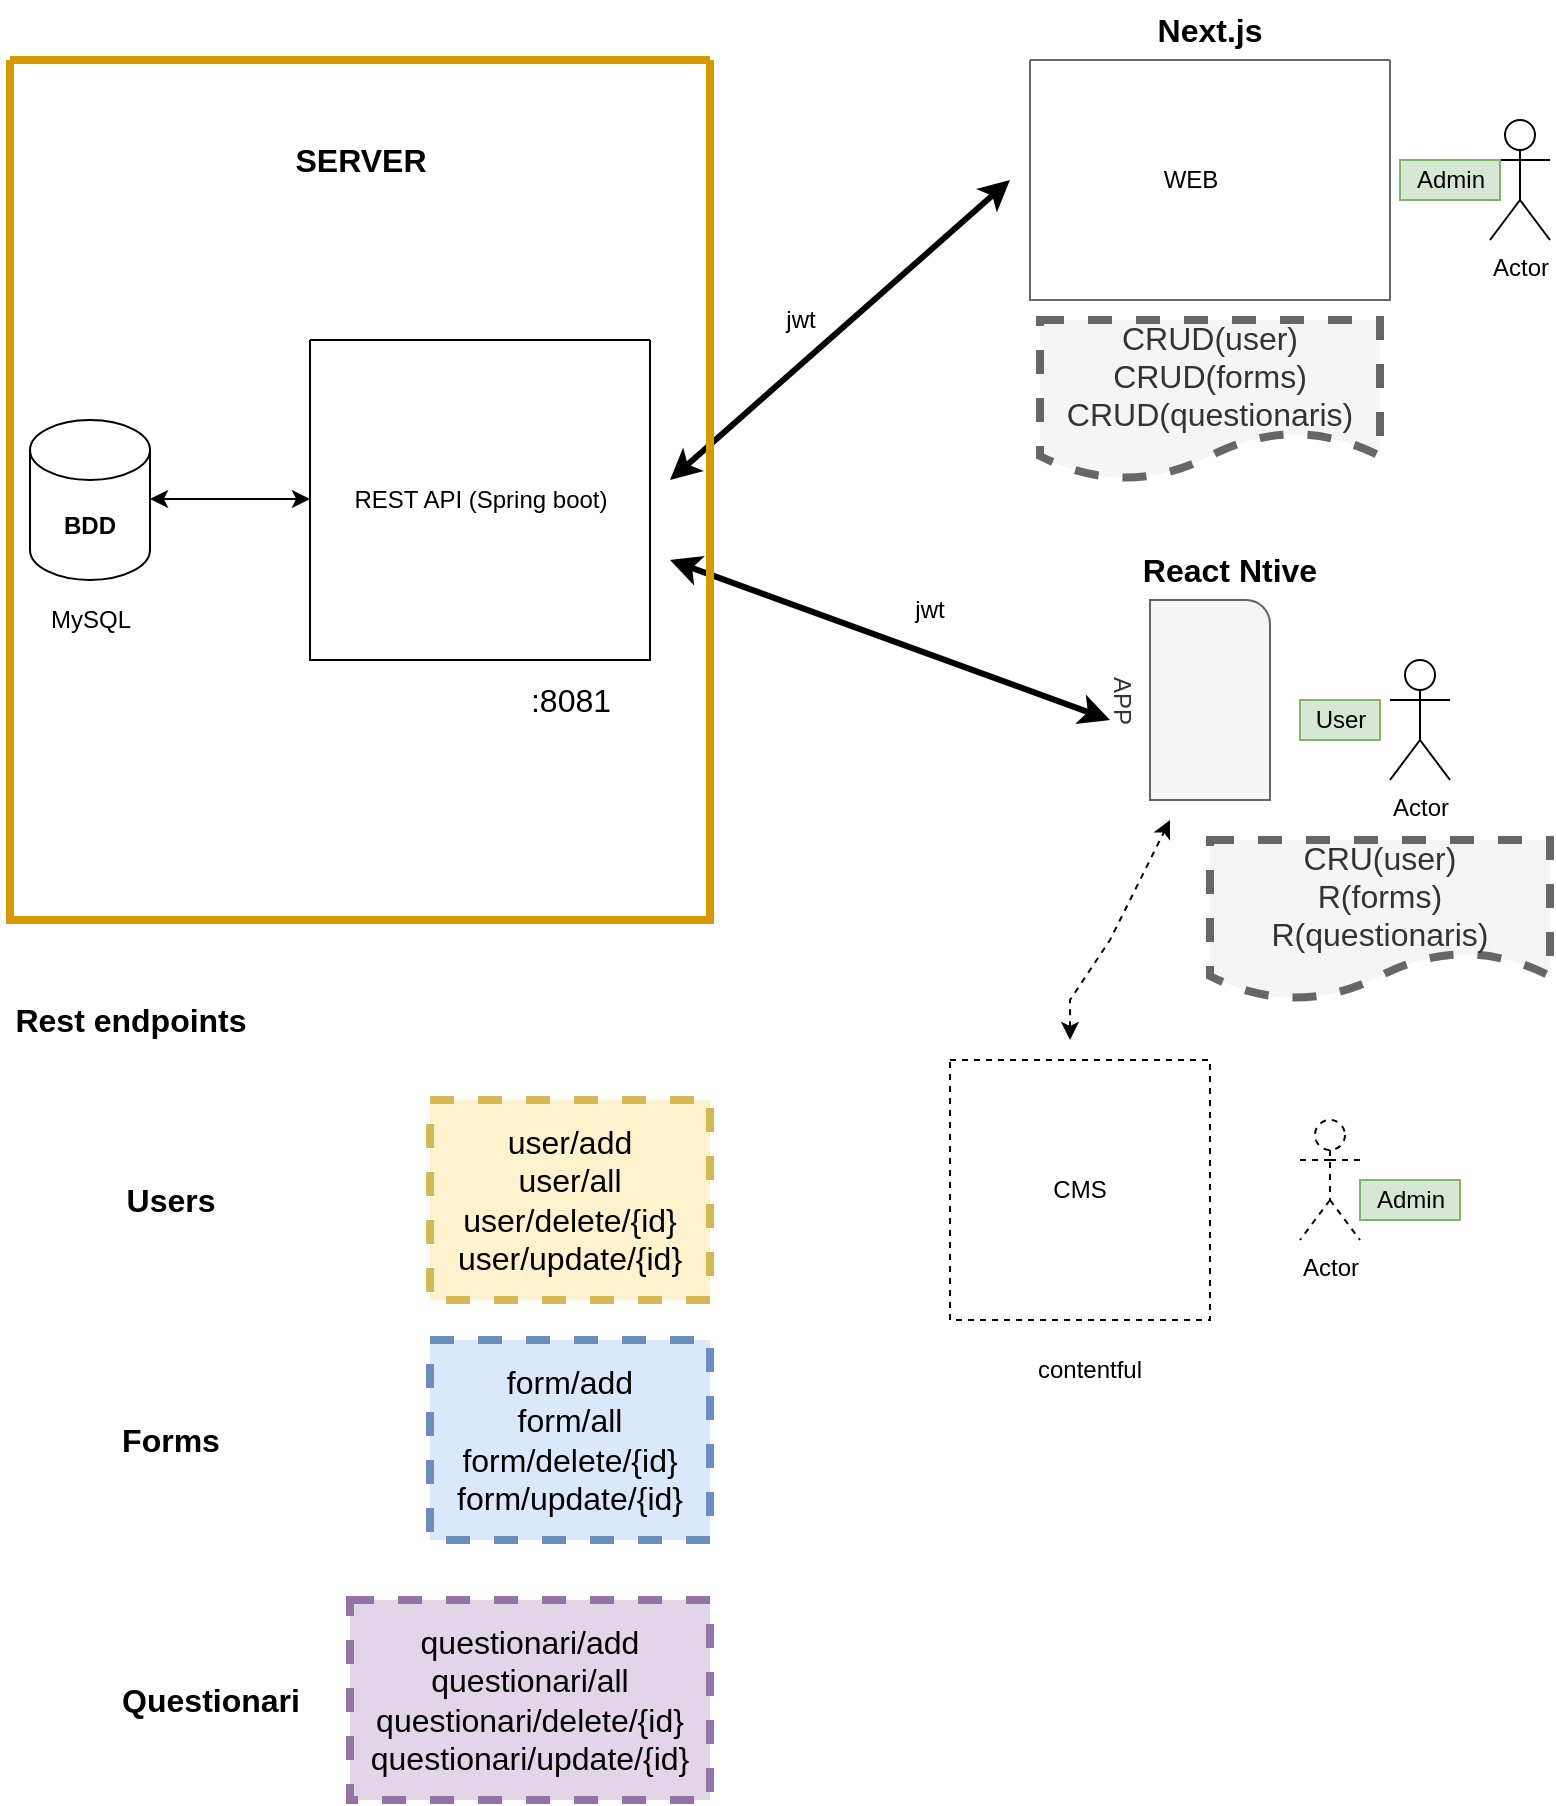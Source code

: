 <mxfile version="20.0.1" type="github">
  <diagram id="4jDcUSaSlemddiHzjxZr" name="Page-1">
    <mxGraphModel dx="1171" dy="786" grid="1" gridSize="10" guides="1" tooltips="1" connect="1" arrows="1" fold="1" page="1" pageScale="1" pageWidth="827" pageHeight="1169" math="0" shadow="0">
      <root>
        <mxCell id="0" />
        <mxCell id="1" parent="0" />
        <mxCell id="Z8KrhSS5ICCvX1Cq2tPb-1" value="" style="swimlane;startSize=0;" vertex="1" parent="1">
          <mxGeometry x="180" y="180" width="170" height="160" as="geometry" />
        </mxCell>
        <mxCell id="Z8KrhSS5ICCvX1Cq2tPb-5" value="REST API (Spring boot)" style="text;html=1;align=center;verticalAlign=middle;resizable=0;points=[];autosize=1;strokeColor=none;fillColor=none;" vertex="1" parent="Z8KrhSS5ICCvX1Cq2tPb-1">
          <mxGeometry x="15" y="70" width="140" height="20" as="geometry" />
        </mxCell>
        <mxCell id="Z8KrhSS5ICCvX1Cq2tPb-2" value="&lt;b&gt;BDD&lt;/b&gt;" style="shape=cylinder3;whiteSpace=wrap;html=1;boundedLbl=1;backgroundOutline=1;size=15;" vertex="1" parent="1">
          <mxGeometry x="40" y="220" width="60" height="80" as="geometry" />
        </mxCell>
        <mxCell id="Z8KrhSS5ICCvX1Cq2tPb-4" value="" style="endArrow=classic;startArrow=classic;html=1;rounded=0;" edge="1" parent="1">
          <mxGeometry width="50" height="50" relative="1" as="geometry">
            <mxPoint x="100" y="259.5" as="sourcePoint" />
            <mxPoint x="180" y="259.5" as="targetPoint" />
            <Array as="points">
              <mxPoint x="140" y="259.5" />
            </Array>
          </mxGeometry>
        </mxCell>
        <mxCell id="Z8KrhSS5ICCvX1Cq2tPb-6" value="" style="swimlane;startSize=0;fillColor=default;strokeColor=#666666;fontColor=#333333;gradientColor=none;" vertex="1" parent="1">
          <mxGeometry x="540" y="40" width="180" height="120" as="geometry" />
        </mxCell>
        <mxCell id="Z8KrhSS5ICCvX1Cq2tPb-7" value="WEB" style="text;html=1;align=center;verticalAlign=middle;resizable=0;points=[];autosize=1;strokeColor=none;fillColor=none;" vertex="1" parent="Z8KrhSS5ICCvX1Cq2tPb-6">
          <mxGeometry x="60" y="50" width="40" height="20" as="geometry" />
        </mxCell>
        <mxCell id="Z8KrhSS5ICCvX1Cq2tPb-10" value="APP" style="verticalLabelPosition=bottom;verticalAlign=top;html=1;shape=mxgraph.basic.corner_round_rect;dx=6;rotation=90;fillColor=#f5f5f5;fontColor=#333333;strokeColor=#666666;" vertex="1" parent="1">
          <mxGeometry x="580" y="330" width="100" height="60" as="geometry" />
        </mxCell>
        <mxCell id="Z8KrhSS5ICCvX1Cq2tPb-11" value="" style="endArrow=classic;startArrow=classic;html=1;rounded=0;strokeWidth=3;" edge="1" parent="1">
          <mxGeometry width="50" height="50" relative="1" as="geometry">
            <mxPoint x="360" y="250" as="sourcePoint" />
            <mxPoint x="530" y="100" as="targetPoint" />
          </mxGeometry>
        </mxCell>
        <mxCell id="Z8KrhSS5ICCvX1Cq2tPb-12" value="" style="endArrow=classic;startArrow=classic;html=1;rounded=0;strokeWidth=3;" edge="1" parent="1">
          <mxGeometry width="50" height="50" relative="1" as="geometry">
            <mxPoint x="360" y="290" as="sourcePoint" />
            <mxPoint x="580" y="370" as="targetPoint" />
          </mxGeometry>
        </mxCell>
        <mxCell id="Z8KrhSS5ICCvX1Cq2tPb-13" value="" style="swimlane;startSize=0;fillColor=#ffe6cc;strokeColor=#d79b00;strokeWidth=4;" vertex="1" parent="1">
          <mxGeometry x="30" y="40" width="350" height="430" as="geometry" />
        </mxCell>
        <mxCell id="Z8KrhSS5ICCvX1Cq2tPb-14" value="SERVER" style="text;html=1;align=center;verticalAlign=middle;resizable=0;points=[];autosize=1;strokeColor=none;fillColor=none;fontStyle=1;fontSize=16;" vertex="1" parent="Z8KrhSS5ICCvX1Cq2tPb-13">
          <mxGeometry x="135" y="40" width="80" height="20" as="geometry" />
        </mxCell>
        <mxCell id="Z8KrhSS5ICCvX1Cq2tPb-15" value="MySQL" style="text;html=1;align=center;verticalAlign=middle;resizable=0;points=[];autosize=1;strokeColor=none;fillColor=none;" vertex="1" parent="Z8KrhSS5ICCvX1Cq2tPb-13">
          <mxGeometry x="10" y="270" width="60" height="20" as="geometry" />
        </mxCell>
        <mxCell id="Z8KrhSS5ICCvX1Cq2tPb-16" value="Actor" style="shape=umlActor;verticalLabelPosition=bottom;verticalAlign=top;html=1;outlineConnect=0;" vertex="1" parent="1">
          <mxGeometry x="770" y="70" width="30" height="60" as="geometry" />
        </mxCell>
        <mxCell id="Z8KrhSS5ICCvX1Cq2tPb-21" value="CMS" style="whiteSpace=wrap;html=1;aspect=fixed;dashed=1;" vertex="1" parent="1">
          <mxGeometry x="500" y="540" width="130" height="130" as="geometry" />
        </mxCell>
        <mxCell id="Z8KrhSS5ICCvX1Cq2tPb-22" value="" style="endArrow=classic;startArrow=classic;html=1;rounded=0;dashed=1;" edge="1" parent="1">
          <mxGeometry width="50" height="50" relative="1" as="geometry">
            <mxPoint x="560" y="530" as="sourcePoint" />
            <mxPoint x="610" y="420" as="targetPoint" />
            <Array as="points">
              <mxPoint x="560" y="510" />
              <mxPoint x="580" y="480" />
            </Array>
          </mxGeometry>
        </mxCell>
        <mxCell id="Z8KrhSS5ICCvX1Cq2tPb-24" value="Admin" style="text;html=1;align=center;verticalAlign=middle;resizable=0;points=[];autosize=1;strokeColor=#82b366;fillColor=#d5e8d4;" vertex="1" parent="1">
          <mxGeometry x="725" y="90" width="50" height="20" as="geometry" />
        </mxCell>
        <mxCell id="Z8KrhSS5ICCvX1Cq2tPb-25" value="User" style="text;html=1;align=center;verticalAlign=middle;resizable=0;points=[];autosize=1;strokeColor=#82b366;fillColor=#d5e8d4;" vertex="1" parent="1">
          <mxGeometry x="675" y="360" width="40" height="20" as="geometry" />
        </mxCell>
        <mxCell id="Z8KrhSS5ICCvX1Cq2tPb-26" value="Actor" style="shape=umlActor;verticalLabelPosition=bottom;verticalAlign=top;html=1;outlineConnect=0;" vertex="1" parent="1">
          <mxGeometry x="720" y="340" width="30" height="60" as="geometry" />
        </mxCell>
        <mxCell id="Z8KrhSS5ICCvX1Cq2tPb-27" value="jwt" style="text;html=1;align=center;verticalAlign=middle;resizable=0;points=[];autosize=1;strokeColor=none;fillColor=none;" vertex="1" parent="1">
          <mxGeometry x="410" y="160" width="30" height="20" as="geometry" />
        </mxCell>
        <mxCell id="Z8KrhSS5ICCvX1Cq2tPb-28" value="jwt" style="text;html=1;strokeColor=none;fillColor=none;align=center;verticalAlign=middle;whiteSpace=wrap;rounded=0;" vertex="1" parent="1">
          <mxGeometry x="460" y="300" width="60" height="30" as="geometry" />
        </mxCell>
        <mxCell id="Z8KrhSS5ICCvX1Cq2tPb-29" value="contentful" style="text;html=1;strokeColor=none;fillColor=none;align=center;verticalAlign=middle;whiteSpace=wrap;rounded=0;" vertex="1" parent="1">
          <mxGeometry x="540" y="680" width="60" height="30" as="geometry" />
        </mxCell>
        <mxCell id="Z8KrhSS5ICCvX1Cq2tPb-30" value="Actor" style="shape=umlActor;verticalLabelPosition=bottom;verticalAlign=top;html=1;outlineConnect=0;dashed=1;" vertex="1" parent="1">
          <mxGeometry x="675" y="570" width="30" height="60" as="geometry" />
        </mxCell>
        <mxCell id="Z8KrhSS5ICCvX1Cq2tPb-31" value="Admin" style="text;html=1;align=center;verticalAlign=middle;resizable=0;points=[];autosize=1;strokeColor=#82b366;fillColor=#d5e8d4;" vertex="1" parent="1">
          <mxGeometry x="705" y="600" width="50" height="20" as="geometry" />
        </mxCell>
        <mxCell id="Z8KrhSS5ICCvX1Cq2tPb-32" value="CRUD(user)&lt;br&gt;CRUD(forms)&lt;br&gt;CRUD(questionaris)" style="shape=document;whiteSpace=wrap;html=1;boundedLbl=1;dashed=1;fontSize=16;strokeWidth=4;fillColor=#f5f5f5;fontColor=#333333;strokeColor=#666666;" vertex="1" parent="1">
          <mxGeometry x="545" y="170" width="170" height="80" as="geometry" />
        </mxCell>
        <mxCell id="Z8KrhSS5ICCvX1Cq2tPb-33" value="user/add&lt;br&gt;user/all&lt;br&gt;user/delete/{id}&lt;br&gt;user/update/{id}" style="whiteSpace=wrap;html=1;dashed=1;fontSize=16;strokeWidth=4;fillColor=#fff2cc;strokeColor=#d6b656;" vertex="1" parent="1">
          <mxGeometry x="240" y="560" width="140" height="100" as="geometry" />
        </mxCell>
        <mxCell id="Z8KrhSS5ICCvX1Cq2tPb-34" value="&lt;b&gt;Rest endpoints&lt;/b&gt;" style="text;html=1;align=center;verticalAlign=middle;resizable=0;points=[];autosize=1;strokeColor=none;fillColor=none;fontSize=16;" vertex="1" parent="1">
          <mxGeometry x="25" y="510" width="130" height="20" as="geometry" />
        </mxCell>
        <mxCell id="Z8KrhSS5ICCvX1Cq2tPb-35" value="form/add&lt;br&gt;form/all&lt;br&gt;form/delete/{id}&lt;br&gt;form/update/{id}" style="whiteSpace=wrap;html=1;dashed=1;fontSize=16;strokeWidth=4;fillColor=#dae8fc;strokeColor=#6c8ebf;" vertex="1" parent="1">
          <mxGeometry x="240" y="680" width="140" height="100" as="geometry" />
        </mxCell>
        <mxCell id="Z8KrhSS5ICCvX1Cq2tPb-36" value="questionari/add&lt;br&gt;questionari/all&lt;br&gt;questionari/delete/{id}&lt;br&gt;questionari/update/{id}" style="whiteSpace=wrap;html=1;dashed=1;fontSize=16;strokeWidth=4;fillColor=#e1d5e7;strokeColor=#9673a6;" vertex="1" parent="1">
          <mxGeometry x="200" y="810" width="180" height="100" as="geometry" />
        </mxCell>
        <mxCell id="Z8KrhSS5ICCvX1Cq2tPb-37" value="&lt;b&gt;Users&lt;/b&gt;" style="text;html=1;align=center;verticalAlign=middle;resizable=0;points=[];autosize=1;strokeColor=none;fillColor=none;fontSize=16;" vertex="1" parent="1">
          <mxGeometry x="80" y="600" width="60" height="20" as="geometry" />
        </mxCell>
        <mxCell id="Z8KrhSS5ICCvX1Cq2tPb-38" value="&lt;b&gt;Forms&lt;/b&gt;" style="text;html=1;align=center;verticalAlign=middle;resizable=0;points=[];autosize=1;strokeColor=none;fillColor=none;fontSize=16;" vertex="1" parent="1">
          <mxGeometry x="80" y="720" width="60" height="20" as="geometry" />
        </mxCell>
        <mxCell id="Z8KrhSS5ICCvX1Cq2tPb-39" value="&lt;b&gt;Questionari&lt;/b&gt;" style="text;html=1;align=center;verticalAlign=middle;resizable=0;points=[];autosize=1;strokeColor=none;fillColor=none;fontSize=16;" vertex="1" parent="1">
          <mxGeometry x="80" y="850" width="100" height="20" as="geometry" />
        </mxCell>
        <mxCell id="Z8KrhSS5ICCvX1Cq2tPb-40" value="&lt;b&gt;Next.js&lt;/b&gt;" style="text;html=1;strokeColor=none;fillColor=none;align=center;verticalAlign=middle;whiteSpace=wrap;rounded=0;dashed=1;fontSize=16;" vertex="1" parent="1">
          <mxGeometry x="600" y="10" width="60" height="30" as="geometry" />
        </mxCell>
        <mxCell id="Z8KrhSS5ICCvX1Cq2tPb-41" value="&lt;b&gt;React Ntive&lt;/b&gt;" style="text;html=1;strokeColor=none;fillColor=none;align=center;verticalAlign=middle;whiteSpace=wrap;rounded=0;dashed=1;fontSize=16;" vertex="1" parent="1">
          <mxGeometry x="580" y="280" width="120" height="30" as="geometry" />
        </mxCell>
        <mxCell id="Z8KrhSS5ICCvX1Cq2tPb-42" value="CRU(user)&lt;br&gt;R(forms)&lt;br&gt;R(questionaris)" style="shape=document;whiteSpace=wrap;html=1;boundedLbl=1;dashed=1;fontSize=16;strokeWidth=4;fillColor=#f5f5f5;fontColor=#333333;strokeColor=#666666;" vertex="1" parent="1">
          <mxGeometry x="630" y="430" width="170" height="80" as="geometry" />
        </mxCell>
        <mxCell id="Z8KrhSS5ICCvX1Cq2tPb-43" value=":8081" style="text;html=1;align=center;verticalAlign=middle;resizable=0;points=[];autosize=1;strokeColor=none;fillColor=none;fontSize=16;" vertex="1" parent="1">
          <mxGeometry x="280" y="350" width="60" height="20" as="geometry" />
        </mxCell>
      </root>
    </mxGraphModel>
  </diagram>
</mxfile>
